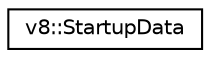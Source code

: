 digraph "Graphical Class Hierarchy"
{
  edge [fontname="Helvetica",fontsize="10",labelfontname="Helvetica",labelfontsize="10"];
  node [fontname="Helvetica",fontsize="10",shape=record];
  rankdir="LR";
  Node1 [label="v8::StartupData",height=0.2,width=0.4,color="black", fillcolor="white", style="filled",URL="$classv8_1_1StartupData.html"];
}
